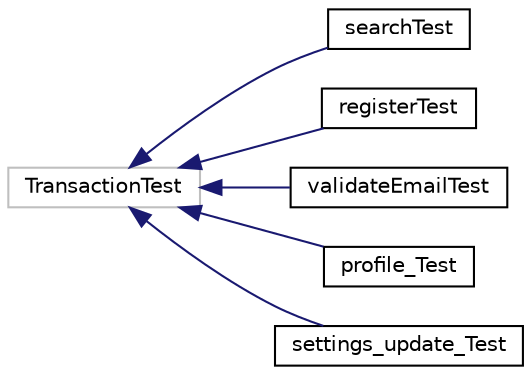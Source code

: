 digraph "Graphical Class Hierarchy"
{
  edge [fontname="Helvetica",fontsize="10",labelfontname="Helvetica",labelfontsize="10"];
  node [fontname="Helvetica",fontsize="10",shape=record];
  rankdir="LR";
  Node2 [label="TransactionTest",height=0.2,width=0.4,color="grey75", fillcolor="white", style="filled"];
  Node2 -> Node0 [dir="back",color="midnightblue",fontsize="10",style="solid",fontname="Helvetica"];
  Node0 [label="searchTest",height=0.2,width=0.4,color="black", fillcolor="white", style="filled",URL="$class_tests_1_1_unit_1_1_search_1_1search_test.html"];
  Node2 -> Node4 [dir="back",color="midnightblue",fontsize="10",style="solid",fontname="Helvetica"];
  Node4 [label="registerTest",height=0.2,width=0.4,color="black", fillcolor="white", style="filled",URL="$class_tests_1_1_unit_1_1_user_1_1register_test.html"];
  Node2 -> Node5 [dir="back",color="midnightblue",fontsize="10",style="solid",fontname="Helvetica"];
  Node5 [label="validateEmailTest",height=0.2,width=0.4,color="black", fillcolor="white", style="filled",URL="$class_tests_1_1_unit_1_1_user_1_1validate_email_test.html"];
  Node2 -> Node6 [dir="back",color="midnightblue",fontsize="10",style="solid",fontname="Helvetica"];
  Node6 [label="profile_Test",height=0.2,width=0.4,color="black", fillcolor="white", style="filled",URL="$class_tests_1_1_unit_1_1_user_settings_1_1profile___test.html"];
  Node2 -> Node7 [dir="back",color="midnightblue",fontsize="10",style="solid",fontname="Helvetica"];
  Node7 [label="settings_update_Test",height=0.2,width=0.4,color="black", fillcolor="white", style="filled",URL="$class_tests_1_1_unit_1_1_user_settings_1_1settings__update___test.html"];
}
